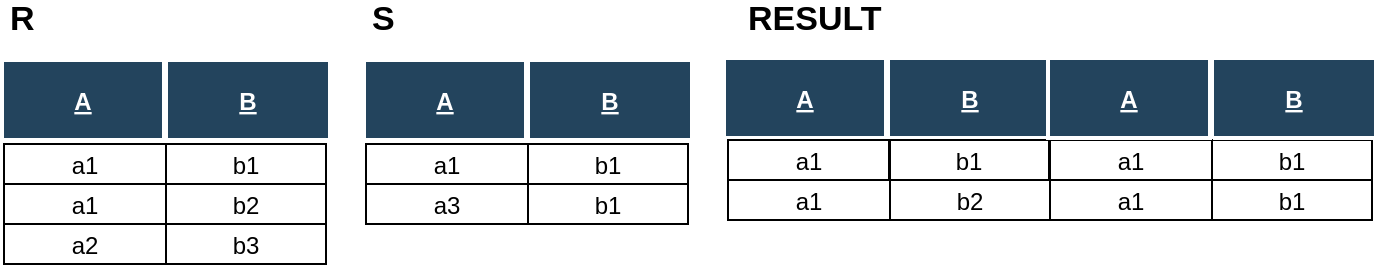 <mxfile version="12.2.2" type="device" pages="1"><diagram name="Page-1" id="8378b5f6-a2b2-b727-a746-972ab9d02e00"><mxGraphModel dx="932" dy="597" grid="1" gridSize="10" guides="1" tooltips="1" connect="0" arrows="1" fold="1" page="1" pageScale="1.5" pageWidth="1169" pageHeight="827" background="#ffffff" math="0" shadow="0"><root><mxCell id="0"/><mxCell id="1" parent="0"/><mxCell id="mhiVVHJ8IdxQYgoJ9508-144" value="b1" style="fillColor=none;" parent="1" vertex="1"><mxGeometry x="131.0" y="102" width="80" height="20" as="geometry"/></mxCell><mxCell id="mhiVVHJ8IdxQYgoJ9508-148" value="B" style="fillColor=#23445D;strokeColor=#FFFFFF;strokeWidth=2;fontColor=#FFFFFF;fontStyle=5" parent="1" vertex="1"><mxGeometry x="131" y="60" width="82" height="40" as="geometry"/></mxCell><mxCell id="mhiVVHJ8IdxQYgoJ9508-158" value="R" style="text;html=1;strokeColor=none;fillColor=none;align=left;verticalAlign=middle;whiteSpace=wrap;rounded=0;strokeWidth=3;fontStyle=1;fontSize=17;" parent="1" vertex="1"><mxGeometry x="50.5" y="30" width="40" height="20" as="geometry"/></mxCell><mxCell id="0Bqzr0rob_NZP33wimhm-7" value="a1" style="fillColor=none;" parent="1" vertex="1"><mxGeometry x="50" y="102" width="81" height="20" as="geometry"/></mxCell><mxCell id="0Bqzr0rob_NZP33wimhm-10" value="A" style="fillColor=#23445D;strokeColor=#FFFFFF;strokeWidth=2;fontColor=#FFFFFF;fontStyle=5" parent="1" vertex="1"><mxGeometry x="49" y="60" width="81" height="40" as="geometry"/></mxCell><mxCell id="sYH8j3gQfhUkE0VLF_9S-2" value="b2" style="fillColor=none;" parent="1" vertex="1"><mxGeometry x="131.0" y="122" width="80" height="20" as="geometry"/></mxCell><mxCell id="sYH8j3gQfhUkE0VLF_9S-3" value="a1" style="fillColor=none;" parent="1" vertex="1"><mxGeometry x="50" y="122" width="81" height="20" as="geometry"/></mxCell><mxCell id="sYH8j3gQfhUkE0VLF_9S-4" value="b3" style="fillColor=none;" parent="1" vertex="1"><mxGeometry x="131" y="142" width="80" height="20" as="geometry"/></mxCell><mxCell id="sYH8j3gQfhUkE0VLF_9S-5" value="a2" style="fillColor=none;" parent="1" vertex="1"><mxGeometry x="50" y="142" width="81" height="20" as="geometry"/></mxCell><mxCell id="sYH8j3gQfhUkE0VLF_9S-6" value="b1" style="fillColor=none;" parent="1" vertex="1"><mxGeometry x="312.0" y="102" width="80" height="20" as="geometry"/></mxCell><mxCell id="sYH8j3gQfhUkE0VLF_9S-7" value="B" style="fillColor=#23445D;strokeColor=#FFFFFF;strokeWidth=2;fontColor=#FFFFFF;fontStyle=5" parent="1" vertex="1"><mxGeometry x="312" y="60" width="82" height="40" as="geometry"/></mxCell><mxCell id="sYH8j3gQfhUkE0VLF_9S-8" value="S" style="text;html=1;strokeColor=none;fillColor=none;align=left;verticalAlign=middle;whiteSpace=wrap;rounded=0;strokeWidth=3;fontStyle=1;fontSize=17;" parent="1" vertex="1"><mxGeometry x="231.5" y="30" width="40" height="20" as="geometry"/></mxCell><mxCell id="sYH8j3gQfhUkE0VLF_9S-9" value="a1" style="fillColor=none;" parent="1" vertex="1"><mxGeometry x="231" y="102" width="81" height="20" as="geometry"/></mxCell><mxCell id="sYH8j3gQfhUkE0VLF_9S-10" value="A" style="fillColor=#23445D;strokeColor=#FFFFFF;strokeWidth=2;fontColor=#FFFFFF;fontStyle=5" parent="1" vertex="1"><mxGeometry x="230" y="60" width="81" height="40" as="geometry"/></mxCell><mxCell id="sYH8j3gQfhUkE0VLF_9S-11" value="b1" style="fillColor=none;" parent="1" vertex="1"><mxGeometry x="312.0" y="122" width="80" height="20" as="geometry"/></mxCell><mxCell id="sYH8j3gQfhUkE0VLF_9S-12" value="a3" style="fillColor=none;" parent="1" vertex="1"><mxGeometry x="231" y="122" width="81" height="20" as="geometry"/></mxCell><mxCell id="sYH8j3gQfhUkE0VLF_9S-16" value="B" style="fillColor=#23445D;strokeColor=#FFFFFF;strokeWidth=2;fontColor=#FFFFFF;fontStyle=5" parent="1" vertex="1"><mxGeometry x="492" y="59" width="82" height="40" as="geometry"/></mxCell><mxCell id="sYH8j3gQfhUkE0VLF_9S-17" value="RESULT" style="text;html=1;strokeColor=none;fillColor=none;align=left;verticalAlign=middle;whiteSpace=wrap;rounded=0;strokeWidth=3;fontStyle=1;fontSize=17;" parent="1" vertex="1"><mxGeometry x="420" y="30" width="170" height="20" as="geometry"/></mxCell><mxCell id="sYH8j3gQfhUkE0VLF_9S-19" value="A" style="fillColor=#23445D;strokeColor=#FFFFFF;strokeWidth=2;fontColor=#FFFFFF;fontStyle=5" parent="1" vertex="1"><mxGeometry x="410" y="59" width="81" height="40" as="geometry"/></mxCell><mxCell id="sYH8j3gQfhUkE0VLF_9S-24" value="b1" style="fillColor=none;" parent="1" vertex="1"><mxGeometry x="492.5" y="100" width="80" height="20" as="geometry"/></mxCell><mxCell id="sYH8j3gQfhUkE0VLF_9S-25" value="a1" style="fillColor=none;" parent="1" vertex="1"><mxGeometry x="412" y="100" width="81" height="20" as="geometry"/></mxCell><mxCell id="wG9qMCdJiCTMgsrH0fH0-1" value="b1" style="fillColor=none;" parent="1" vertex="1"><mxGeometry x="654.0" y="100" width="80" height="20" as="geometry"/></mxCell><mxCell id="wG9qMCdJiCTMgsrH0fH0-2" value="B" style="fillColor=#23445D;strokeColor=#FFFFFF;strokeWidth=2;fontColor=#FFFFFF;fontStyle=5" parent="1" vertex="1"><mxGeometry x="654" y="59" width="82" height="40" as="geometry"/></mxCell><mxCell id="wG9qMCdJiCTMgsrH0fH0-3" value="a1" style="fillColor=none;" parent="1" vertex="1"><mxGeometry x="573" y="100" width="81" height="20" as="geometry"/></mxCell><mxCell id="wG9qMCdJiCTMgsrH0fH0-4" value="A" style="fillColor=#23445D;strokeColor=#FFFFFF;strokeWidth=2;fontColor=#FFFFFF;fontStyle=5" parent="1" vertex="1"><mxGeometry x="572" y="59" width="81" height="40" as="geometry"/></mxCell><mxCell id="wG9qMCdJiCTMgsrH0fH0-9" value="b2" style="fillColor=none;" parent="1" vertex="1"><mxGeometry x="493.0" y="120" width="80" height="20" as="geometry"/></mxCell><mxCell id="wG9qMCdJiCTMgsrH0fH0-10" value="a1" style="fillColor=none;" parent="1" vertex="1"><mxGeometry x="412" y="120" width="81" height="20" as="geometry"/></mxCell><mxCell id="wG9qMCdJiCTMgsrH0fH0-13" value="b1" style="fillColor=none;" parent="1" vertex="1"><mxGeometry x="654.0" y="120" width="80" height="20" as="geometry"/></mxCell><mxCell id="wG9qMCdJiCTMgsrH0fH0-14" value="a1" style="fillColor=none;" parent="1" vertex="1"><mxGeometry x="573" y="120" width="81" height="20" as="geometry"/></mxCell></root></mxGraphModel></diagram></mxfile>